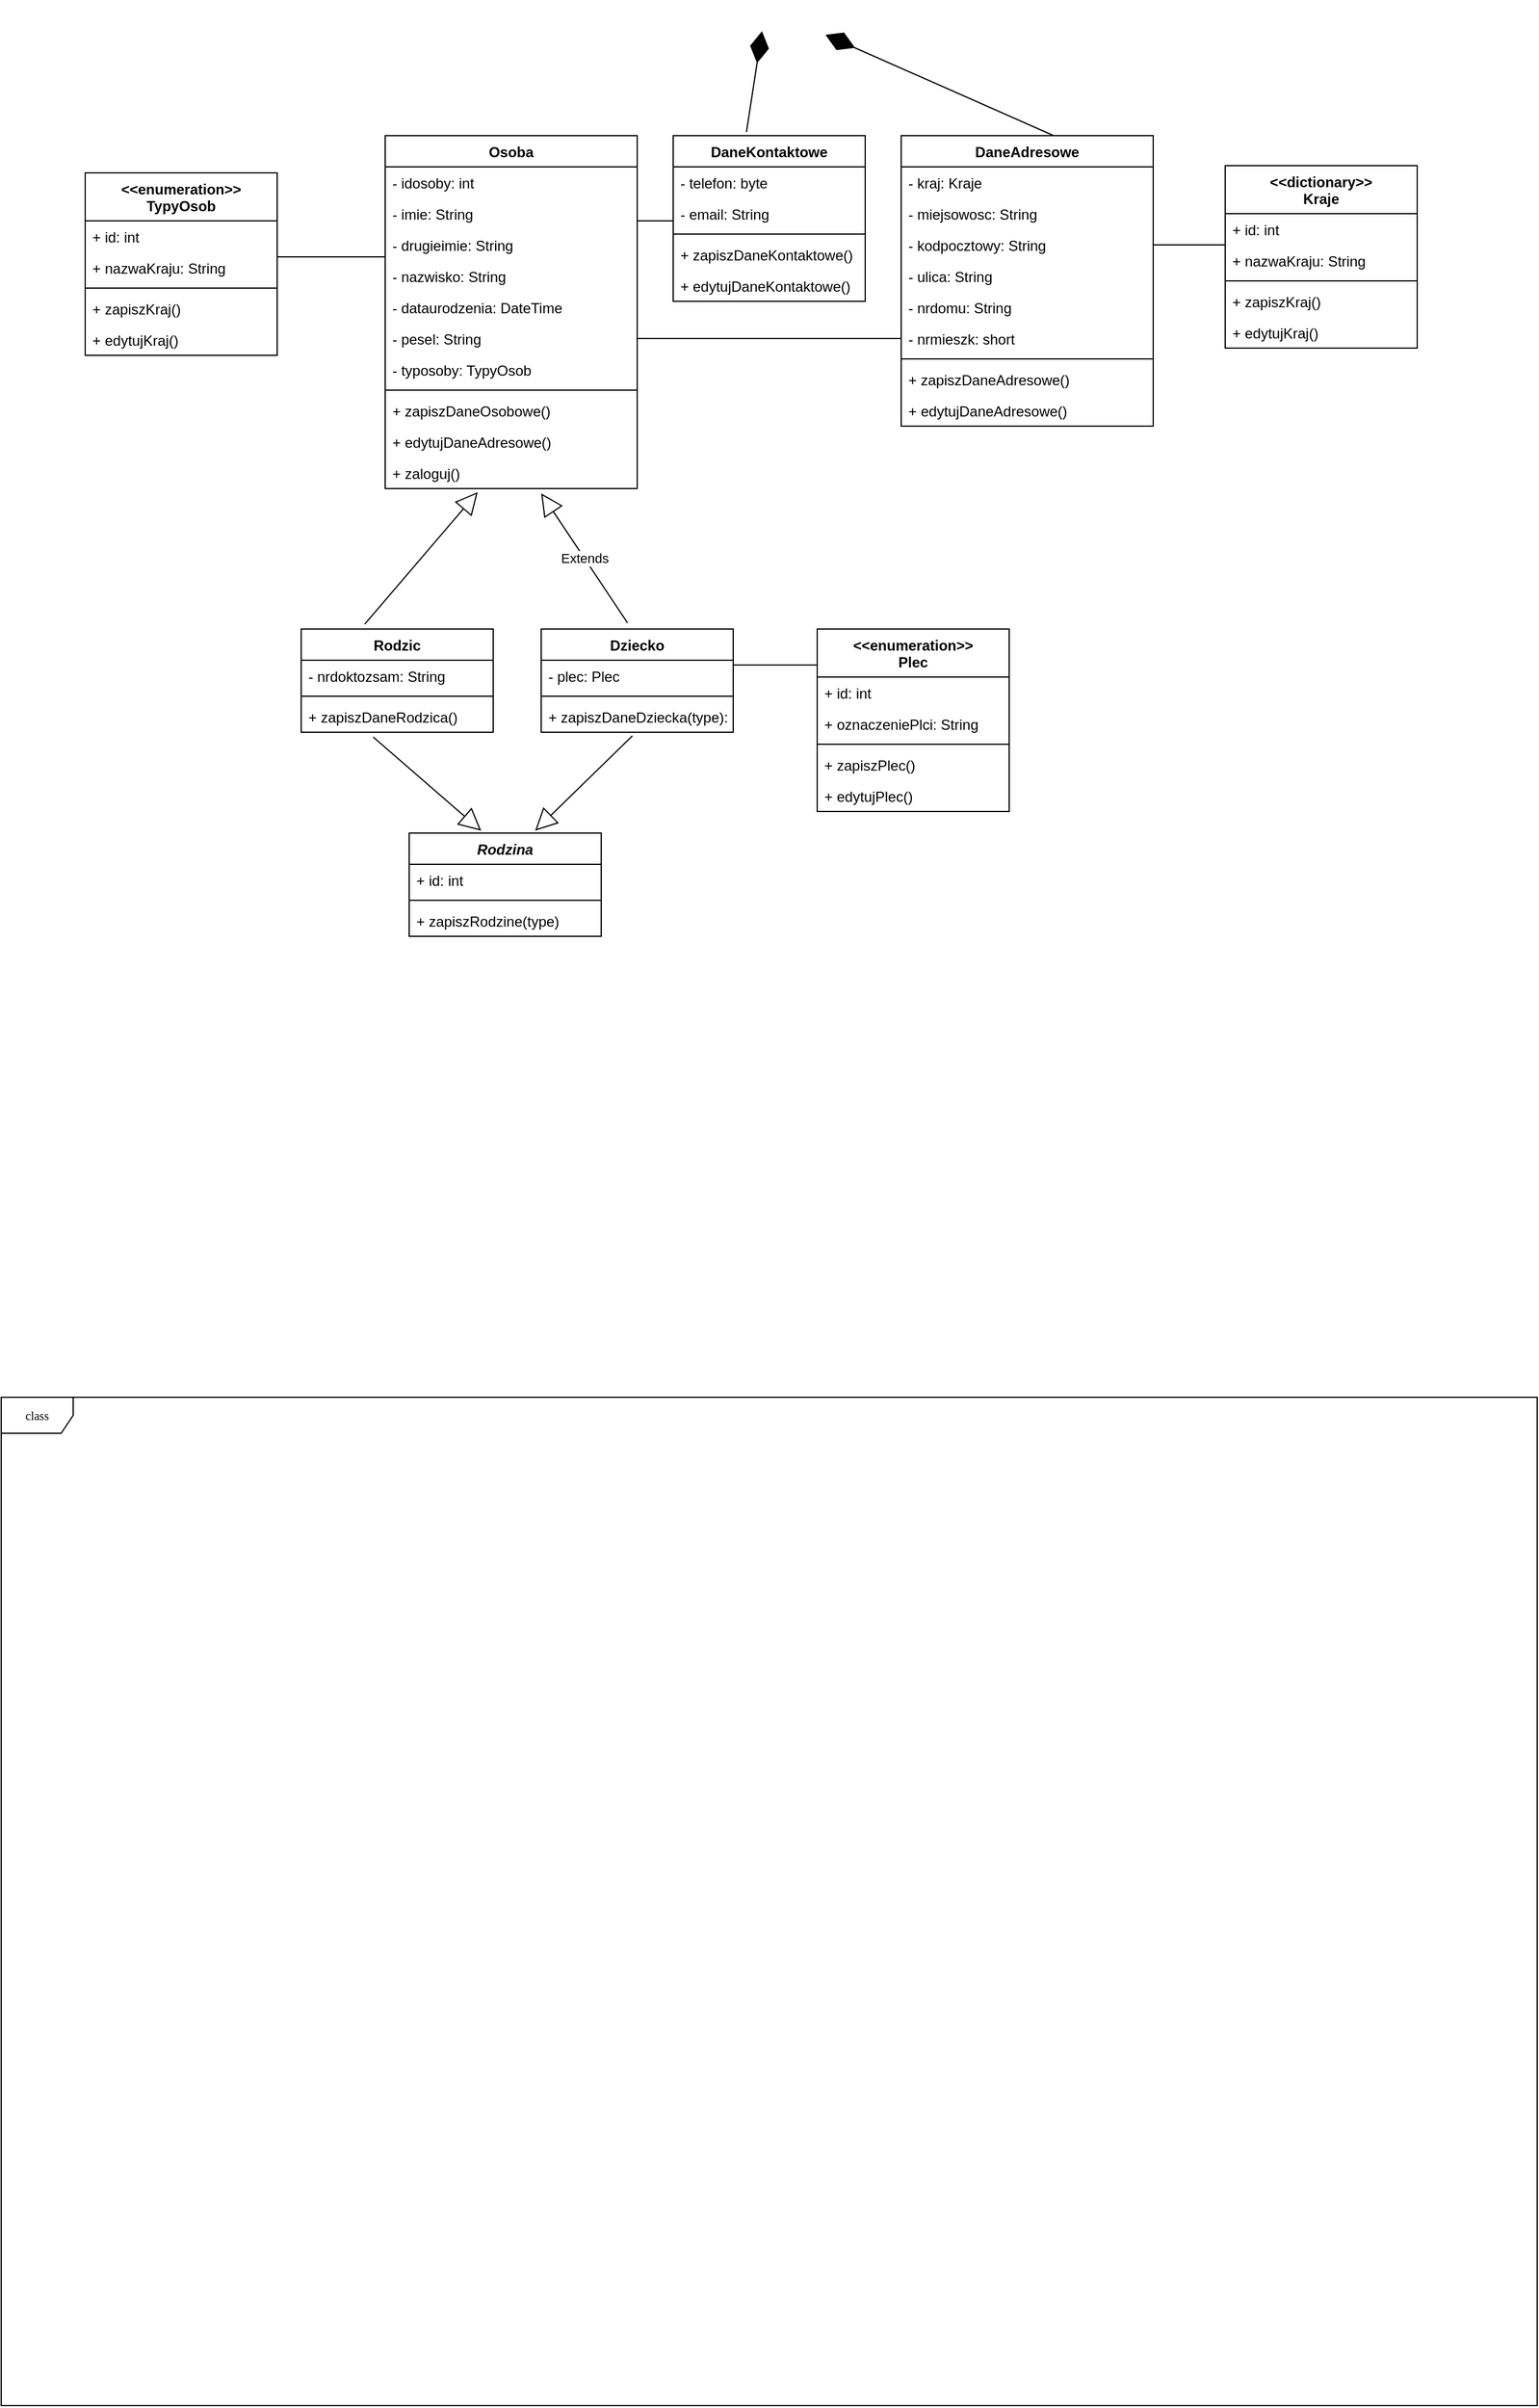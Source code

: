 <mxfile version="14.1.9" type="github"><diagram name="Page-1" id="c4acf3e9-155e-7222-9cf6-157b1a14988f"><mxGraphModel dx="1796" dy="480" grid="1" gridSize="10" guides="1" tooltips="1" connect="1" arrows="1" fold="1" page="1" pageScale="1" pageWidth="850" pageHeight="1100" background="#ffffff" math="0" shadow="0"><root><mxCell id="0"/><mxCell id="1" parent="0"/><mxCell id="USKEhh2JhUIHj3QI9CC3-44" value="DaneAdresowe" style="swimlane;fontStyle=1;align=center;verticalAlign=top;childLayout=stackLayout;horizontal=1;startSize=26;horizontalStack=0;resizeParent=1;resizeParentMax=0;resizeLast=0;collapsible=1;marginBottom=0;" parent="1" vertex="1"><mxGeometry x="580" y="449" width="210" height="242" as="geometry"/></mxCell><mxCell id="USKEhh2JhUIHj3QI9CC3-45" value="- kraj: Kraje" style="text;strokeColor=none;fillColor=none;align=left;verticalAlign=top;spacingLeft=4;spacingRight=4;overflow=hidden;rotatable=0;points=[[0,0.5],[1,0.5]];portConstraint=eastwest;" parent="USKEhh2JhUIHj3QI9CC3-44" vertex="1"><mxGeometry y="26" width="210" height="26" as="geometry"/></mxCell><mxCell id="USKEhh2JhUIHj3QI9CC3-54" value="- miejsowosc: String" style="text;strokeColor=none;fillColor=none;align=left;verticalAlign=top;spacingLeft=4;spacingRight=4;overflow=hidden;rotatable=0;points=[[0,0.5],[1,0.5]];portConstraint=eastwest;" parent="USKEhh2JhUIHj3QI9CC3-44" vertex="1"><mxGeometry y="52" width="210" height="26" as="geometry"/></mxCell><mxCell id="USKEhh2JhUIHj3QI9CC3-55" value="- kodpocztowy: String" style="text;strokeColor=none;fillColor=none;align=left;verticalAlign=top;spacingLeft=4;spacingRight=4;overflow=hidden;rotatable=0;points=[[0,0.5],[1,0.5]];portConstraint=eastwest;" parent="USKEhh2JhUIHj3QI9CC3-44" vertex="1"><mxGeometry y="78" width="210" height="26" as="geometry"/></mxCell><mxCell id="USKEhh2JhUIHj3QI9CC3-61" value="- ulica: String" style="text;strokeColor=none;fillColor=none;align=left;verticalAlign=top;spacingLeft=4;spacingRight=4;overflow=hidden;rotatable=0;points=[[0,0.5],[1,0.5]];portConstraint=eastwest;" parent="USKEhh2JhUIHj3QI9CC3-44" vertex="1"><mxGeometry y="104" width="210" height="26" as="geometry"/></mxCell><mxCell id="USKEhh2JhUIHj3QI9CC3-56" value="- nrdomu: String" style="text;strokeColor=none;fillColor=none;align=left;verticalAlign=top;spacingLeft=4;spacingRight=4;overflow=hidden;rotatable=0;points=[[0,0.5],[1,0.5]];portConstraint=eastwest;" parent="USKEhh2JhUIHj3QI9CC3-44" vertex="1"><mxGeometry y="130" width="210" height="26" as="geometry"/></mxCell><mxCell id="USKEhh2JhUIHj3QI9CC3-57" value="- nrmieszk: short" style="text;strokeColor=none;fillColor=none;align=left;verticalAlign=top;spacingLeft=4;spacingRight=4;overflow=hidden;rotatable=0;points=[[0,0.5],[1,0.5]];portConstraint=eastwest;" parent="USKEhh2JhUIHj3QI9CC3-44" vertex="1"><mxGeometry y="156" width="210" height="26" as="geometry"/></mxCell><mxCell id="USKEhh2JhUIHj3QI9CC3-46" value="" style="line;strokeWidth=1;fillColor=none;align=left;verticalAlign=middle;spacingTop=-1;spacingLeft=3;spacingRight=3;rotatable=0;labelPosition=right;points=[];portConstraint=eastwest;" parent="USKEhh2JhUIHj3QI9CC3-44" vertex="1"><mxGeometry y="182" width="210" height="8" as="geometry"/></mxCell><mxCell id="USKEhh2JhUIHj3QI9CC3-47" value="+ zapiszDaneAdresowe()" style="text;strokeColor=none;fillColor=none;align=left;verticalAlign=top;spacingLeft=4;spacingRight=4;overflow=hidden;rotatable=0;points=[[0,0.5],[1,0.5]];portConstraint=eastwest;" parent="USKEhh2JhUIHj3QI9CC3-44" vertex="1"><mxGeometry y="190" width="210" height="26" as="geometry"/></mxCell><mxCell id="USKEhh2JhUIHj3QI9CC3-73" value="+ edytujDaneAdresowe()" style="text;strokeColor=none;fillColor=none;align=left;verticalAlign=top;spacingLeft=4;spacingRight=4;overflow=hidden;rotatable=0;points=[[0,0.5],[1,0.5]];portConstraint=eastwest;" parent="USKEhh2JhUIHj3QI9CC3-44" vertex="1"><mxGeometry y="216" width="210" height="26" as="geometry"/></mxCell><mxCell id="USKEhh2JhUIHj3QI9CC3-62" value="DaneKontaktowe" style="swimlane;fontStyle=1;align=center;verticalAlign=top;childLayout=stackLayout;horizontal=1;startSize=26;horizontalStack=0;resizeParent=1;resizeParentMax=0;resizeLast=0;collapsible=1;marginBottom=0;" parent="1" vertex="1"><mxGeometry x="390" y="449" width="160" height="138" as="geometry"/></mxCell><mxCell id="USKEhh2JhUIHj3QI9CC3-63" value="- telefon: byte" style="text;strokeColor=none;fillColor=none;align=left;verticalAlign=top;spacingLeft=4;spacingRight=4;overflow=hidden;rotatable=0;points=[[0,0.5],[1,0.5]];portConstraint=eastwest;" parent="USKEhh2JhUIHj3QI9CC3-62" vertex="1"><mxGeometry y="26" width="160" height="26" as="geometry"/></mxCell><mxCell id="USKEhh2JhUIHj3QI9CC3-66" value="- email: String" style="text;strokeColor=none;fillColor=none;align=left;verticalAlign=top;spacingLeft=4;spacingRight=4;overflow=hidden;rotatable=0;points=[[0,0.5],[1,0.5]];portConstraint=eastwest;" parent="USKEhh2JhUIHj3QI9CC3-62" vertex="1"><mxGeometry y="52" width="160" height="26" as="geometry"/></mxCell><mxCell id="USKEhh2JhUIHj3QI9CC3-64" value="" style="line;strokeWidth=1;fillColor=none;align=left;verticalAlign=middle;spacingTop=-1;spacingLeft=3;spacingRight=3;rotatable=0;labelPosition=right;points=[];portConstraint=eastwest;" parent="USKEhh2JhUIHj3QI9CC3-62" vertex="1"><mxGeometry y="78" width="160" height="8" as="geometry"/></mxCell><mxCell id="USKEhh2JhUIHj3QI9CC3-65" value="+ zapiszDaneKontaktowe()" style="text;strokeColor=none;fillColor=none;align=left;verticalAlign=top;spacingLeft=4;spacingRight=4;overflow=hidden;rotatable=0;points=[[0,0.5],[1,0.5]];portConstraint=eastwest;" parent="USKEhh2JhUIHj3QI9CC3-62" vertex="1"><mxGeometry y="86" width="160" height="26" as="geometry"/></mxCell><mxCell id="USKEhh2JhUIHj3QI9CC3-74" value="+ edytujDaneKontaktowe()" style="text;strokeColor=none;fillColor=none;align=left;verticalAlign=top;spacingLeft=4;spacingRight=4;overflow=hidden;rotatable=0;points=[[0,0.5],[1,0.5]];portConstraint=eastwest;" parent="USKEhh2JhUIHj3QI9CC3-62" vertex="1"><mxGeometry y="112" width="160" height="26" as="geometry"/></mxCell><mxCell id="USKEhh2JhUIHj3QI9CC3-67" value="&lt;&lt;dictionary&gt;&gt; &#10;Kraje&#10;" style="swimlane;fontStyle=1;align=center;verticalAlign=top;childLayout=stackLayout;horizontal=1;startSize=40;horizontalStack=0;resizeParent=1;resizeParentMax=0;resizeLast=0;collapsible=1;marginBottom=0;" parent="1" vertex="1"><mxGeometry x="850" y="474" width="160" height="152" as="geometry"/></mxCell><mxCell id="USKEhh2JhUIHj3QI9CC3-72" value="+ id: int" style="text;strokeColor=none;fillColor=none;align=left;verticalAlign=top;spacingLeft=4;spacingRight=4;overflow=hidden;rotatable=0;points=[[0,0.5],[1,0.5]];portConstraint=eastwest;" parent="USKEhh2JhUIHj3QI9CC3-67" vertex="1"><mxGeometry y="40" width="160" height="26" as="geometry"/></mxCell><mxCell id="USKEhh2JhUIHj3QI9CC3-68" value="+ nazwaKraju: String" style="text;strokeColor=none;fillColor=none;align=left;verticalAlign=top;spacingLeft=4;spacingRight=4;overflow=hidden;rotatable=0;points=[[0,0.5],[1,0.5]];portConstraint=eastwest;" parent="USKEhh2JhUIHj3QI9CC3-67" vertex="1"><mxGeometry y="66" width="160" height="26" as="geometry"/></mxCell><mxCell id="USKEhh2JhUIHj3QI9CC3-69" value="" style="line;strokeWidth=1;fillColor=none;align=left;verticalAlign=middle;spacingTop=-1;spacingLeft=3;spacingRight=3;rotatable=0;labelPosition=right;points=[];portConstraint=eastwest;" parent="USKEhh2JhUIHj3QI9CC3-67" vertex="1"><mxGeometry y="92" width="160" height="8" as="geometry"/></mxCell><mxCell id="USKEhh2JhUIHj3QI9CC3-70" value="+ zapiszKraj()" style="text;strokeColor=none;fillColor=none;align=left;verticalAlign=top;spacingLeft=4;spacingRight=4;overflow=hidden;rotatable=0;points=[[0,0.5],[1,0.5]];portConstraint=eastwest;" parent="USKEhh2JhUIHj3QI9CC3-67" vertex="1"><mxGeometry y="100" width="160" height="26" as="geometry"/></mxCell><mxCell id="USKEhh2JhUIHj3QI9CC3-71" value="+ edytujKraj()" style="text;strokeColor=none;fillColor=none;align=left;verticalAlign=top;spacingLeft=4;spacingRight=4;overflow=hidden;rotatable=0;points=[[0,0.5],[1,0.5]];portConstraint=eastwest;" parent="USKEhh2JhUIHj3QI9CC3-67" vertex="1"><mxGeometry y="126" width="160" height="26" as="geometry"/></mxCell><mxCell id="USKEhh2JhUIHj3QI9CC3-100" value="&lt;&lt;enumeration&gt;&gt; &#10;TypyOsob&#10;" style="swimlane;fontStyle=1;align=center;verticalAlign=top;childLayout=stackLayout;horizontal=1;startSize=40;horizontalStack=0;resizeParent=1;resizeParentMax=0;resizeLast=0;collapsible=1;marginBottom=0;" parent="1" vertex="1"><mxGeometry x="-100" y="480" width="160" height="152" as="geometry"/></mxCell><mxCell id="USKEhh2JhUIHj3QI9CC3-101" value="+ id: int" style="text;strokeColor=none;fillColor=none;align=left;verticalAlign=top;spacingLeft=4;spacingRight=4;overflow=hidden;rotatable=0;points=[[0,0.5],[1,0.5]];portConstraint=eastwest;" parent="USKEhh2JhUIHj3QI9CC3-100" vertex="1"><mxGeometry y="40" width="160" height="26" as="geometry"/></mxCell><mxCell id="USKEhh2JhUIHj3QI9CC3-102" value="+ nazwaKraju: String" style="text;strokeColor=none;fillColor=none;align=left;verticalAlign=top;spacingLeft=4;spacingRight=4;overflow=hidden;rotatable=0;points=[[0,0.5],[1,0.5]];portConstraint=eastwest;" parent="USKEhh2JhUIHj3QI9CC3-100" vertex="1"><mxGeometry y="66" width="160" height="26" as="geometry"/></mxCell><mxCell id="USKEhh2JhUIHj3QI9CC3-103" value="" style="line;strokeWidth=1;fillColor=none;align=left;verticalAlign=middle;spacingTop=-1;spacingLeft=3;spacingRight=3;rotatable=0;labelPosition=right;points=[];portConstraint=eastwest;" parent="USKEhh2JhUIHj3QI9CC3-100" vertex="1"><mxGeometry y="92" width="160" height="8" as="geometry"/></mxCell><mxCell id="USKEhh2JhUIHj3QI9CC3-104" value="+ zapiszKraj()" style="text;strokeColor=none;fillColor=none;align=left;verticalAlign=top;spacingLeft=4;spacingRight=4;overflow=hidden;rotatable=0;points=[[0,0.5],[1,0.5]];portConstraint=eastwest;" parent="USKEhh2JhUIHj3QI9CC3-100" vertex="1"><mxGeometry y="100" width="160" height="26" as="geometry"/></mxCell><mxCell id="USKEhh2JhUIHj3QI9CC3-105" value="+ edytujKraj()" style="text;strokeColor=none;fillColor=none;align=left;verticalAlign=top;spacingLeft=4;spacingRight=4;overflow=hidden;rotatable=0;points=[[0,0.5],[1,0.5]];portConstraint=eastwest;" parent="USKEhh2JhUIHj3QI9CC3-100" vertex="1"><mxGeometry y="126" width="160" height="26" as="geometry"/></mxCell><mxCell id="USKEhh2JhUIHj3QI9CC3-110" value="&lt;&lt;enumeration&gt;&gt; &#10;Plec&#10;" style="swimlane;fontStyle=1;align=center;verticalAlign=top;childLayout=stackLayout;horizontal=1;startSize=40;horizontalStack=0;resizeParent=1;resizeParentMax=0;resizeLast=0;collapsible=1;marginBottom=0;" parent="1" vertex="1"><mxGeometry x="510" y="860" width="160" height="152" as="geometry"/></mxCell><mxCell id="USKEhh2JhUIHj3QI9CC3-111" value="+ id: int" style="text;strokeColor=none;fillColor=none;align=left;verticalAlign=top;spacingLeft=4;spacingRight=4;overflow=hidden;rotatable=0;points=[[0,0.5],[1,0.5]];portConstraint=eastwest;" parent="USKEhh2JhUIHj3QI9CC3-110" vertex="1"><mxGeometry y="40" width="160" height="26" as="geometry"/></mxCell><mxCell id="USKEhh2JhUIHj3QI9CC3-112" value="+ oznaczeniePlci: String" style="text;strokeColor=none;fillColor=none;align=left;verticalAlign=top;spacingLeft=4;spacingRight=4;overflow=hidden;rotatable=0;points=[[0,0.5],[1,0.5]];portConstraint=eastwest;" parent="USKEhh2JhUIHj3QI9CC3-110" vertex="1"><mxGeometry y="66" width="160" height="26" as="geometry"/></mxCell><mxCell id="USKEhh2JhUIHj3QI9CC3-113" value="" style="line;strokeWidth=1;fillColor=none;align=left;verticalAlign=middle;spacingTop=-1;spacingLeft=3;spacingRight=3;rotatable=0;labelPosition=right;points=[];portConstraint=eastwest;" parent="USKEhh2JhUIHj3QI9CC3-110" vertex="1"><mxGeometry y="92" width="160" height="8" as="geometry"/></mxCell><mxCell id="USKEhh2JhUIHj3QI9CC3-114" value="+ zapiszPlec()" style="text;strokeColor=none;fillColor=none;align=left;verticalAlign=top;spacingLeft=4;spacingRight=4;overflow=hidden;rotatable=0;points=[[0,0.5],[1,0.5]];portConstraint=eastwest;" parent="USKEhh2JhUIHj3QI9CC3-110" vertex="1"><mxGeometry y="100" width="160" height="26" as="geometry"/></mxCell><mxCell id="USKEhh2JhUIHj3QI9CC3-115" value="+ edytujPlec()" style="text;strokeColor=none;fillColor=none;align=left;verticalAlign=top;spacingLeft=4;spacingRight=4;overflow=hidden;rotatable=0;points=[[0,0.5],[1,0.5]];portConstraint=eastwest;" parent="USKEhh2JhUIHj3QI9CC3-110" vertex="1"><mxGeometry y="126" width="160" height="26" as="geometry"/></mxCell><mxCell id="USKEhh2JhUIHj3QI9CC3-116" value="Osoba" style="swimlane;fontStyle=1;align=center;verticalAlign=top;childLayout=stackLayout;horizontal=1;startSize=26;horizontalStack=0;resizeParent=1;resizeParentMax=0;resizeLast=0;collapsible=1;marginBottom=0;" parent="1" vertex="1"><mxGeometry x="150" y="449" width="210" height="294" as="geometry"/></mxCell><mxCell id="USKEhh2JhUIHj3QI9CC3-117" value="- idosoby: int&#10;" style="text;strokeColor=none;fillColor=none;align=left;verticalAlign=top;spacingLeft=4;spacingRight=4;overflow=hidden;rotatable=0;points=[[0,0.5],[1,0.5]];portConstraint=eastwest;" parent="USKEhh2JhUIHj3QI9CC3-116" vertex="1"><mxGeometry y="26" width="210" height="26" as="geometry"/></mxCell><mxCell id="USKEhh2JhUIHj3QI9CC3-118" value="- imie: String" style="text;strokeColor=none;fillColor=none;align=left;verticalAlign=top;spacingLeft=4;spacingRight=4;overflow=hidden;rotatable=0;points=[[0,0.5],[1,0.5]];portConstraint=eastwest;" parent="USKEhh2JhUIHj3QI9CC3-116" vertex="1"><mxGeometry y="52" width="210" height="26" as="geometry"/></mxCell><mxCell id="USKEhh2JhUIHj3QI9CC3-119" value="- drugieimie: String" style="text;strokeColor=none;fillColor=none;align=left;verticalAlign=top;spacingLeft=4;spacingRight=4;overflow=hidden;rotatable=0;points=[[0,0.5],[1,0.5]];portConstraint=eastwest;" parent="USKEhh2JhUIHj3QI9CC3-116" vertex="1"><mxGeometry y="78" width="210" height="26" as="geometry"/></mxCell><mxCell id="USKEhh2JhUIHj3QI9CC3-120" value="- nazwisko: String" style="text;strokeColor=none;fillColor=none;align=left;verticalAlign=top;spacingLeft=4;spacingRight=4;overflow=hidden;rotatable=0;points=[[0,0.5],[1,0.5]];portConstraint=eastwest;" parent="USKEhh2JhUIHj3QI9CC3-116" vertex="1"><mxGeometry y="104" width="210" height="26" as="geometry"/></mxCell><mxCell id="USKEhh2JhUIHj3QI9CC3-121" value="- dataurodzenia: DateTime" style="text;strokeColor=none;fillColor=none;align=left;verticalAlign=top;spacingLeft=4;spacingRight=4;overflow=hidden;rotatable=0;points=[[0,0.5],[1,0.5]];portConstraint=eastwest;" parent="USKEhh2JhUIHj3QI9CC3-116" vertex="1"><mxGeometry y="130" width="210" height="26" as="geometry"/></mxCell><mxCell id="USKEhh2JhUIHj3QI9CC3-122" value="- pesel: String" style="text;strokeColor=none;fillColor=none;align=left;verticalAlign=top;spacingLeft=4;spacingRight=4;overflow=hidden;rotatable=0;points=[[0,0.5],[1,0.5]];portConstraint=eastwest;" parent="USKEhh2JhUIHj3QI9CC3-116" vertex="1"><mxGeometry y="156" width="210" height="26" as="geometry"/></mxCell><mxCell id="USKEhh2JhUIHj3QI9CC3-125" value="- typosoby: TypyOsob" style="text;strokeColor=none;fillColor=none;align=left;verticalAlign=top;spacingLeft=4;spacingRight=4;overflow=hidden;rotatable=0;points=[[0,0.5],[1,0.5]];portConstraint=eastwest;" parent="USKEhh2JhUIHj3QI9CC3-116" vertex="1"><mxGeometry y="182" width="210" height="26" as="geometry"/></mxCell><mxCell id="USKEhh2JhUIHj3QI9CC3-126" value="" style="line;strokeWidth=1;fillColor=none;align=left;verticalAlign=middle;spacingTop=-1;spacingLeft=3;spacingRight=3;rotatable=0;labelPosition=right;points=[];portConstraint=eastwest;" parent="USKEhh2JhUIHj3QI9CC3-116" vertex="1"><mxGeometry y="208" width="210" height="8" as="geometry"/></mxCell><mxCell id="USKEhh2JhUIHj3QI9CC3-127" value="+ zapiszDaneOsobowe()" style="text;strokeColor=none;fillColor=none;align=left;verticalAlign=top;spacingLeft=4;spacingRight=4;overflow=hidden;rotatable=0;points=[[0,0.5],[1,0.5]];portConstraint=eastwest;" parent="USKEhh2JhUIHj3QI9CC3-116" vertex="1"><mxGeometry y="216" width="210" height="26" as="geometry"/></mxCell><mxCell id="USKEhh2JhUIHj3QI9CC3-128" value="+ edytujDaneAdresowe()" style="text;strokeColor=none;fillColor=none;align=left;verticalAlign=top;spacingLeft=4;spacingRight=4;overflow=hidden;rotatable=0;points=[[0,0.5],[1,0.5]];portConstraint=eastwest;" parent="USKEhh2JhUIHj3QI9CC3-116" vertex="1"><mxGeometry y="242" width="210" height="26" as="geometry"/></mxCell><mxCell id="USKEhh2JhUIHj3QI9CC3-129" value="+ zaloguj()&#10;" style="text;strokeColor=none;fillColor=none;align=left;verticalAlign=top;spacingLeft=4;spacingRight=4;overflow=hidden;rotatable=0;points=[[0,0.5],[1,0.5]];portConstraint=eastwest;" parent="USKEhh2JhUIHj3QI9CC3-116" vertex="1"><mxGeometry y="268" width="210" height="26" as="geometry"/></mxCell><mxCell id="USKEhh2JhUIHj3QI9CC3-195" value="" style="endArrow=none;html=1;edgeStyle=orthogonalEdgeStyle;" parent="1" edge="1"><mxGeometry relative="1" as="geometry"><mxPoint x="60" y="550" as="sourcePoint"/><mxPoint x="150" y="550" as="targetPoint"/></mxGeometry></mxCell><mxCell id="USKEhh2JhUIHj3QI9CC3-229" value="" style="endArrow=diamondThin;endFill=1;endSize=24;html=1;entryX=0.638;entryY=1.077;entryDx=0;entryDy=0;entryPerimeter=0;exitX=0.295;exitY=0;exitDx=0;exitDy=0;exitPerimeter=0;" parent="1" edge="1"><mxGeometry width="160" relative="1" as="geometry"><mxPoint x="451.05" y="446.01" as="sourcePoint"/><mxPoint x="463.98" y="362.002" as="targetPoint"/></mxGeometry></mxCell><mxCell id="USKEhh2JhUIHj3QI9CC3-230" value="" style="endArrow=diamondThin;endFill=1;endSize=24;html=1;entryX=0.89;entryY=1.192;entryDx=0;entryDy=0;entryPerimeter=0;exitX=0.295;exitY=0;exitDx=0;exitDy=0;exitPerimeter=0;" parent="1" edge="1"><mxGeometry width="160" relative="1" as="geometry"><mxPoint x="707.07" y="449" as="sourcePoint"/><mxPoint x="516.9" y="364.992" as="targetPoint"/></mxGeometry></mxCell><mxCell id="USKEhh2JhUIHj3QI9CC3-231" value="" style="endArrow=none;html=1;edgeStyle=orthogonalEdgeStyle;" parent="1" edge="1"><mxGeometry relative="1" as="geometry"><mxPoint x="790" y="540" as="sourcePoint"/><mxPoint x="850" y="540" as="targetPoint"/></mxGeometry></mxCell><mxCell id="17acba5748e5396b-1" value="class" style="shape=umlFrame;whiteSpace=wrap;html=1;rounded=0;shadow=0;comic=0;labelBackgroundColor=none;strokeWidth=1;fontFamily=Verdana;fontSize=10;align=center;" parent="1" vertex="1"><mxGeometry x="-170" y="1500" width="1280" height="840" as="geometry"/></mxCell><mxCell id="USKEhh2JhUIHj3QI9CC3-244" value="" style="endArrow=none;html=1;edgeStyle=orthogonalEdgeStyle;" parent="1" edge="1"><mxGeometry relative="1" as="geometry"><mxPoint x="360" y="520" as="sourcePoint"/><mxPoint x="390" y="520" as="targetPoint"/></mxGeometry></mxCell><mxCell id="USKEhh2JhUIHj3QI9CC3-252" value="" style="endArrow=none;html=1;edgeStyle=orthogonalEdgeStyle;exitX=1;exitY=0.5;exitDx=0;exitDy=0;" parent="1" source="USKEhh2JhUIHj3QI9CC3-122" edge="1"><mxGeometry relative="1" as="geometry"><mxPoint x="420" y="618" as="sourcePoint"/><mxPoint x="580" y="618" as="targetPoint"/></mxGeometry></mxCell><mxCell id="CAw1qZpy8YnnYkJR81Fb-5" value="Rodzic" style="swimlane;fontStyle=1;align=center;verticalAlign=top;childLayout=stackLayout;horizontal=1;startSize=26;horizontalStack=0;resizeParent=1;resizeParentMax=0;resizeLast=0;collapsible=1;marginBottom=0;" vertex="1" parent="1"><mxGeometry x="80" y="860" width="160" height="86" as="geometry"/></mxCell><mxCell id="CAw1qZpy8YnnYkJR81Fb-6" value="- nrdoktozsam: String" style="text;strokeColor=none;fillColor=none;align=left;verticalAlign=top;spacingLeft=4;spacingRight=4;overflow=hidden;rotatable=0;points=[[0,0.5],[1,0.5]];portConstraint=eastwest;" vertex="1" parent="CAw1qZpy8YnnYkJR81Fb-5"><mxGeometry y="26" width="160" height="26" as="geometry"/></mxCell><mxCell id="CAw1qZpy8YnnYkJR81Fb-7" value="" style="line;strokeWidth=1;fillColor=none;align=left;verticalAlign=middle;spacingTop=-1;spacingLeft=3;spacingRight=3;rotatable=0;labelPosition=right;points=[];portConstraint=eastwest;" vertex="1" parent="CAw1qZpy8YnnYkJR81Fb-5"><mxGeometry y="52" width="160" height="8" as="geometry"/></mxCell><mxCell id="CAw1qZpy8YnnYkJR81Fb-8" value="+ zapiszDaneRodzica()" style="text;strokeColor=none;fillColor=none;align=left;verticalAlign=top;spacingLeft=4;spacingRight=4;overflow=hidden;rotatable=0;points=[[0,0.5],[1,0.5]];portConstraint=eastwest;" vertex="1" parent="CAw1qZpy8YnnYkJR81Fb-5"><mxGeometry y="60" width="160" height="26" as="geometry"/></mxCell><mxCell id="CAw1qZpy8YnnYkJR81Fb-9" value="Dziecko" style="swimlane;fontStyle=1;align=center;verticalAlign=top;childLayout=stackLayout;horizontal=1;startSize=26;horizontalStack=0;resizeParent=1;resizeParentMax=0;resizeLast=0;collapsible=1;marginBottom=0;" vertex="1" parent="1"><mxGeometry x="280" y="860" width="160" height="86" as="geometry"/></mxCell><mxCell id="CAw1qZpy8YnnYkJR81Fb-10" value="- plec: Plec" style="text;strokeColor=none;fillColor=none;align=left;verticalAlign=top;spacingLeft=4;spacingRight=4;overflow=hidden;rotatable=0;points=[[0,0.5],[1,0.5]];portConstraint=eastwest;" vertex="1" parent="CAw1qZpy8YnnYkJR81Fb-9"><mxGeometry y="26" width="160" height="26" as="geometry"/></mxCell><mxCell id="CAw1qZpy8YnnYkJR81Fb-11" value="" style="line;strokeWidth=1;fillColor=none;align=left;verticalAlign=middle;spacingTop=-1;spacingLeft=3;spacingRight=3;rotatable=0;labelPosition=right;points=[];portConstraint=eastwest;" vertex="1" parent="CAw1qZpy8YnnYkJR81Fb-9"><mxGeometry y="52" width="160" height="8" as="geometry"/></mxCell><mxCell id="CAw1qZpy8YnnYkJR81Fb-12" value="+ zapiszDaneDziecka(type): type" style="text;strokeColor=none;fillColor=none;align=left;verticalAlign=top;spacingLeft=4;spacingRight=4;overflow=hidden;rotatable=0;points=[[0,0.5],[1,0.5]];portConstraint=eastwest;" vertex="1" parent="CAw1qZpy8YnnYkJR81Fb-9"><mxGeometry y="60" width="160" height="26" as="geometry"/></mxCell><mxCell id="CAw1qZpy8YnnYkJR81Fb-13" value="" style="endArrow=none;html=1;edgeStyle=orthogonalEdgeStyle;" edge="1" parent="1"><mxGeometry relative="1" as="geometry"><mxPoint x="440" y="890" as="sourcePoint"/><mxPoint x="510" y="890" as="targetPoint"/></mxGeometry></mxCell><mxCell id="CAw1qZpy8YnnYkJR81Fb-16" value="" style="endArrow=block;endSize=16;endFill=0;html=1;entryX=0.367;entryY=1.115;entryDx=0;entryDy=0;entryPerimeter=0;exitX=0.331;exitY=-0.047;exitDx=0;exitDy=0;exitPerimeter=0;" edge="1" parent="1" source="CAw1qZpy8YnnYkJR81Fb-5" target="USKEhh2JhUIHj3QI9CC3-129"><mxGeometry width="160" relative="1" as="geometry"><mxPoint x="130" y="840" as="sourcePoint"/><mxPoint x="290" y="840" as="targetPoint"/></mxGeometry></mxCell><mxCell id="CAw1qZpy8YnnYkJR81Fb-17" value="Extends" style="endArrow=block;endSize=16;endFill=0;html=1;exitX=0.45;exitY=-0.058;exitDx=0;exitDy=0;exitPerimeter=0;entryX=0.619;entryY=1.154;entryDx=0;entryDy=0;entryPerimeter=0;" edge="1" parent="1" source="CAw1qZpy8YnnYkJR81Fb-9" target="USKEhh2JhUIHj3QI9CC3-129"><mxGeometry width="160" relative="1" as="geometry"><mxPoint x="270" y="750" as="sourcePoint"/><mxPoint x="430" y="750" as="targetPoint"/></mxGeometry></mxCell><mxCell id="CAw1qZpy8YnnYkJR81Fb-18" value="Rodzina" style="swimlane;fontStyle=3;align=center;verticalAlign=top;childLayout=stackLayout;horizontal=1;startSize=26;horizontalStack=0;resizeParent=1;resizeParentMax=0;resizeLast=0;collapsible=1;marginBottom=0;" vertex="1" parent="1"><mxGeometry x="170" y="1030" width="160" height="86" as="geometry"/></mxCell><mxCell id="CAw1qZpy8YnnYkJR81Fb-19" value="+ id: int" style="text;strokeColor=none;fillColor=none;align=left;verticalAlign=top;spacingLeft=4;spacingRight=4;overflow=hidden;rotatable=0;points=[[0,0.5],[1,0.5]];portConstraint=eastwest;" vertex="1" parent="CAw1qZpy8YnnYkJR81Fb-18"><mxGeometry y="26" width="160" height="26" as="geometry"/></mxCell><mxCell id="CAw1qZpy8YnnYkJR81Fb-20" value="" style="line;strokeWidth=1;fillColor=none;align=left;verticalAlign=middle;spacingTop=-1;spacingLeft=3;spacingRight=3;rotatable=0;labelPosition=right;points=[];portConstraint=eastwest;" vertex="1" parent="CAw1qZpy8YnnYkJR81Fb-18"><mxGeometry y="52" width="160" height="8" as="geometry"/></mxCell><mxCell id="CAw1qZpy8YnnYkJR81Fb-21" value="+ zapiszRodzine(type)" style="text;strokeColor=none;fillColor=none;align=left;verticalAlign=top;spacingLeft=4;spacingRight=4;overflow=hidden;rotatable=0;points=[[0,0.5],[1,0.5]];portConstraint=eastwest;" vertex="1" parent="CAw1qZpy8YnnYkJR81Fb-18"><mxGeometry y="60" width="160" height="26" as="geometry"/></mxCell><mxCell id="CAw1qZpy8YnnYkJR81Fb-22" value="" style="endArrow=block;endSize=16;endFill=0;html=1;" edge="1" parent="1"><mxGeometry width="160" relative="1" as="geometry"><mxPoint x="140" y="950" as="sourcePoint"/><mxPoint x="230" y="1028" as="targetPoint"/></mxGeometry></mxCell><mxCell id="CAw1qZpy8YnnYkJR81Fb-24" value="" style="endArrow=block;endSize=16;endFill=0;html=1;entryX=0.656;entryY=-0.023;entryDx=0;entryDy=0;exitX=0.475;exitY=1.115;exitDx=0;exitDy=0;exitPerimeter=0;entryPerimeter=0;" edge="1" parent="1" source="CAw1qZpy8YnnYkJR81Fb-12" target="CAw1qZpy8YnnYkJR81Fb-18"><mxGeometry width="160" relative="1" as="geometry"><mxPoint x="150" y="960" as="sourcePoint"/><mxPoint x="211.04" y="1038.022" as="targetPoint"/></mxGeometry></mxCell></root></mxGraphModel></diagram></mxfile>